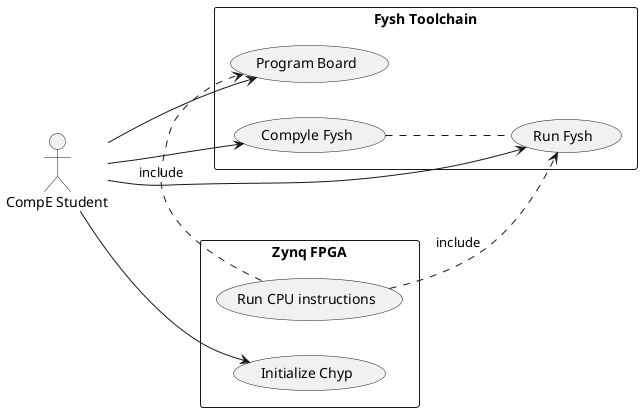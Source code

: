 @startuml
left to right direction
actor "CompE Student" as fc

rectangle "Fysh Toolchain" {
  usecase "Compyle Fysh" as UC1
  usecase "Run Fysh" as UC2
  usecase "Program Board" as UC3
}

rectangle "Zynq FPGA" {
  usecase "Initialize Chyp" as UC4
  usecase "Run CPU instructions" as UC5
}

fc --> UC1
fc --> UC2
fc --> UC3
fc --> UC4

UC1 -[dashed]- UC2

UC5 .> UC2 : include
UC5 .> UC3 : include
@enduml
